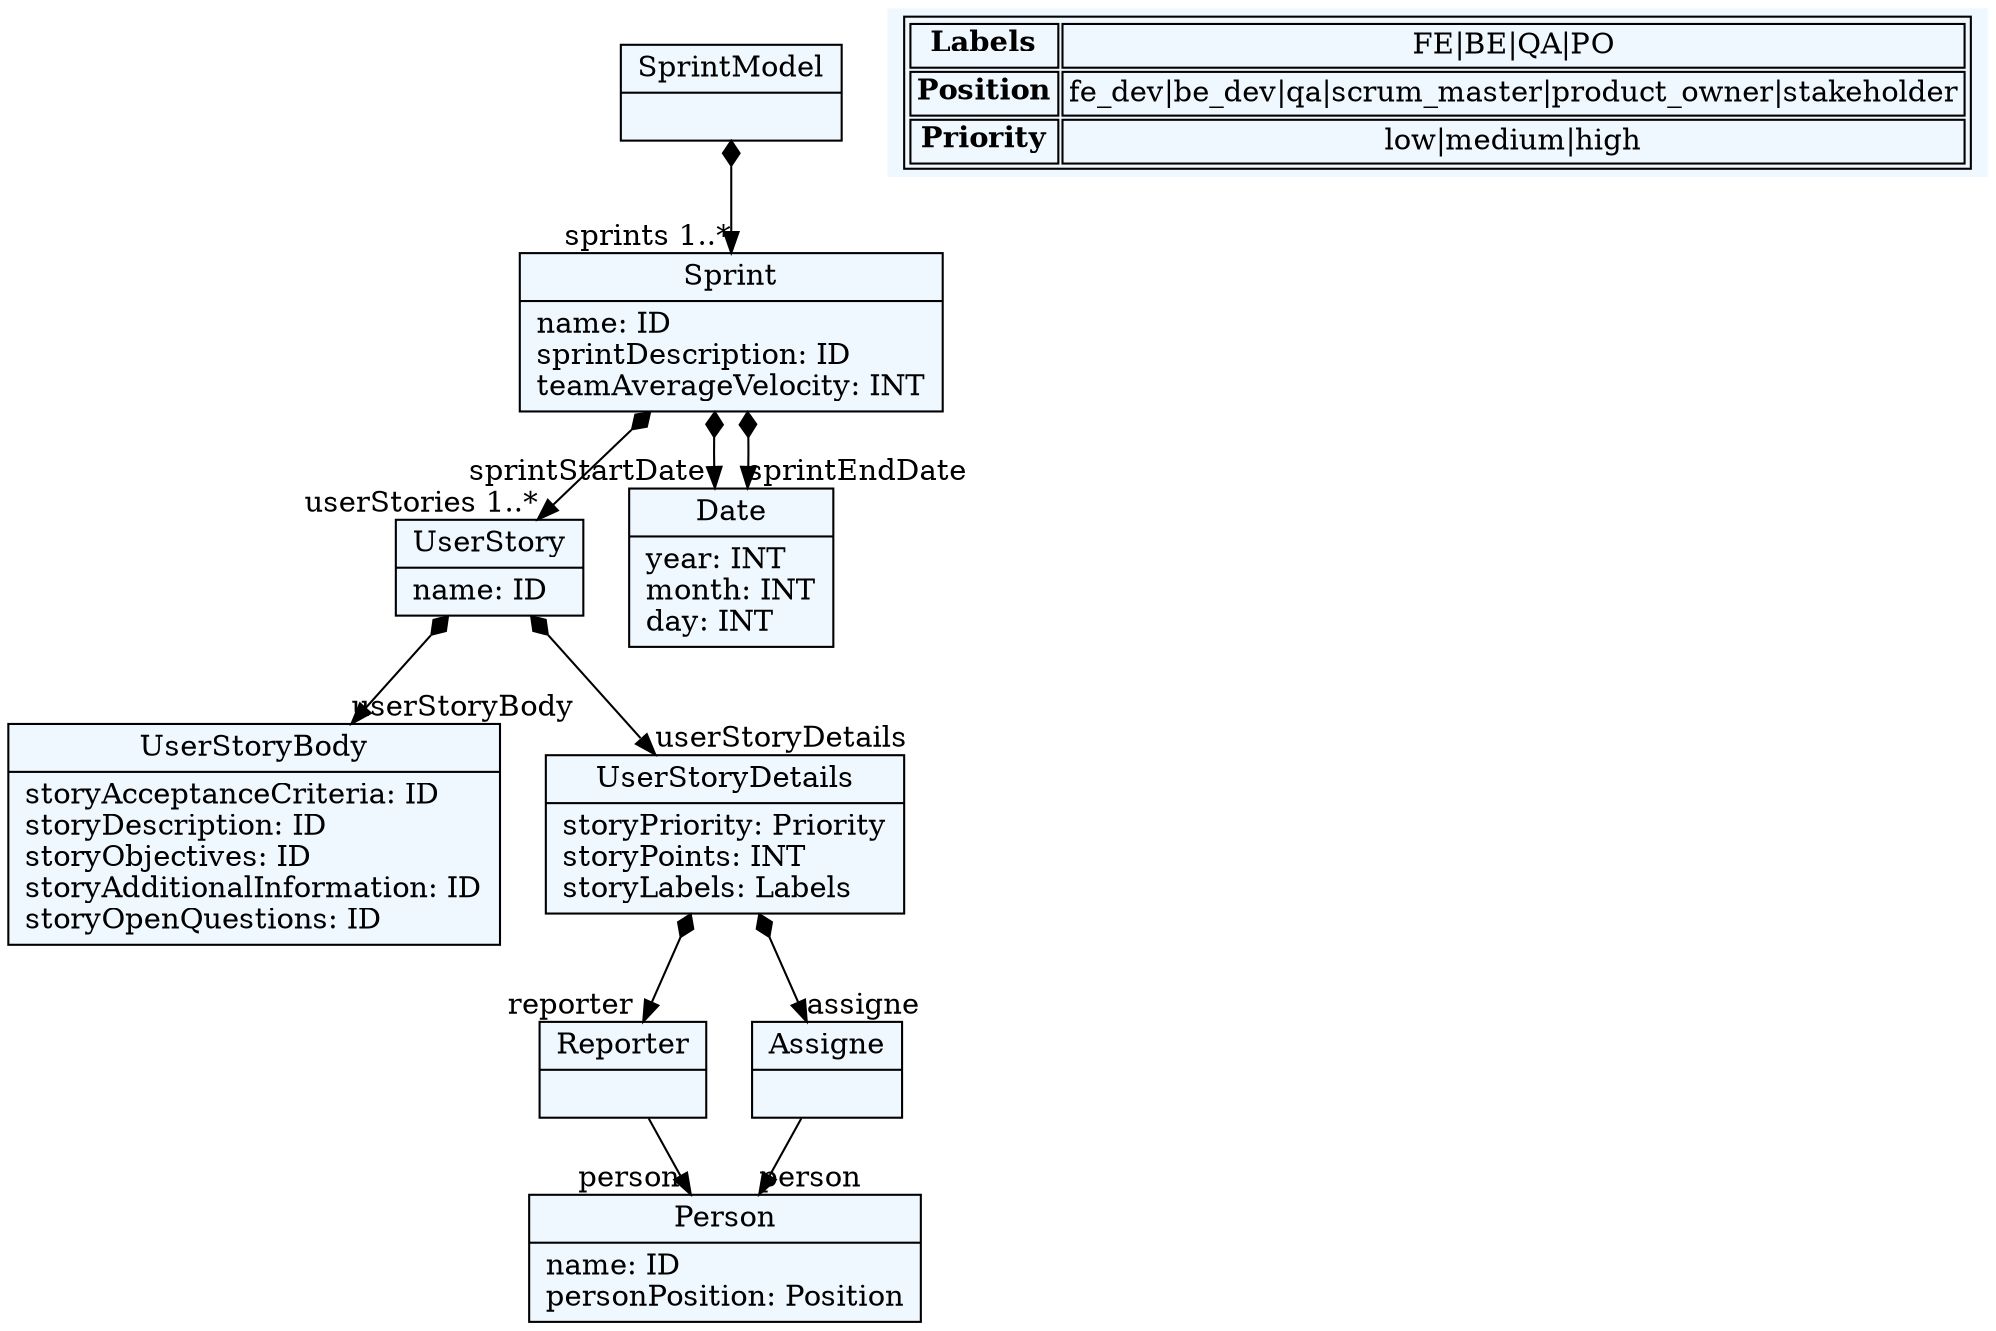 
    digraph textX {
    fontname = "Bitstream Vera Sans"
    fontsize = 8
    node[
        shape=record,
        style=filled,
        fillcolor=aliceblue
    ]
    nodesep = 0.3
    edge[dir=black,arrowtail=empty]


2939230722416[ label="{SprintModel|}"]

2939230731856[ label="{Sprint|name: ID\lsprintDescription: ID\lteamAverageVelocity: INT\l}"]

2939230734688[ label="{UserStory|name: ID\l}"]

2939230736576[ label="{UserStoryBody|storyAcceptanceCriteria: ID\lstoryDescription: ID\lstoryObjectives: ID\lstoryAdditionalInformation: ID\lstoryOpenQuestions: ID\l}"]

2939230737520[ label="{UserStoryDetails|storyPriority: Priority\lstoryPoints: INT\lstoryLabels: Labels\l}"]

2939230713920[ label="{Date|year: INT\lmonth: INT\lday: INT\l}"]

2939230738464[ label="{Person|name: ID\lpersonPosition: Position\l}"]

2939230741296[ label="{Reporter|}"]

2939230743184[ label="{Assigne|}"]



2939230722416 -> 2939230731856[arrowtail=diamond, dir=both, headlabel="sprints 1..*"]
2939230731856 -> 2939230713920[arrowtail=diamond, dir=both, headlabel="sprintStartDate "]
2939230731856 -> 2939230713920[arrowtail=diamond, dir=both, headlabel="sprintEndDate "]
2939230731856 -> 2939230734688[arrowtail=diamond, dir=both, headlabel="userStories 1..*"]
2939230734688 -> 2939230736576[arrowtail=diamond, dir=both, headlabel="userStoryBody "]
2939230734688 -> 2939230737520[arrowtail=diamond, dir=both, headlabel="userStoryDetails "]
2939230737520 -> 2939230741296[arrowtail=diamond, dir=both, headlabel="reporter "]
2939230737520 -> 2939230743184[arrowtail=diamond, dir=both, headlabel="assigne "]
2939230741296 -> 2939230738464[headlabel="person "]
2939230743184 -> 2939230738464[headlabel="person "]
match_rules [ shape=plaintext, label=< <table>
	<tr>
		<td><b>Labels</b></td><td>FE|BE|QA|PO</td>
	</tr>
	<tr>
		<td><b>Position</b></td><td>fe_dev|be_dev|qa|scrum_master|product_owner|stakeholder</td>
	</tr>
	<tr>
		<td><b>Priority</b></td><td>low|medium|high</td>
	</tr>
</table> >]


}

